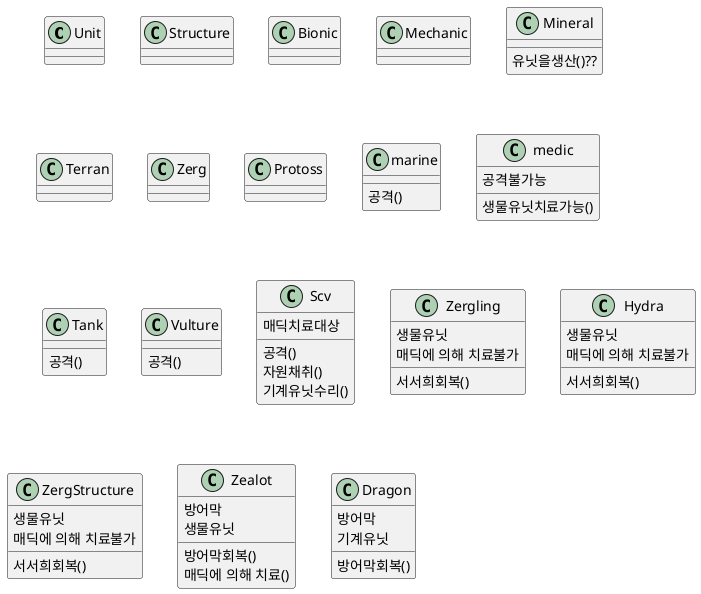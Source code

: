 @startuml


class Unit{}

class Structure{}

class Bionic{}

class Mechanic{}


class Mineral{
 유닛을생산()??
}


class Terran{}
class Zerg{}
class Protoss{}


class marine{
 공격()
}
class medic{
 공격불가능

 생물유닛치료가능()
}

class Tank{
 공격()
}
class Vulture{
 공격()
}

class Scv{
 매딕치료대상

 공격()
 자원채취()
 기계유닛수리()
}



class Zergling{
생물유닛
매딕에 의해 치료불가

서서희회복()
}
class Hydra{
생물유닛
매딕에 의해 치료불가

서서희회복()
}
class ZergStructure{
 생물유닛
 매딕에 의해 치료불가

서서희회복()
}

class Zealot{
 방어막
 생물유닛

 방어막회복()
 매딕에 의해 치료()
}
class Dragon{
 방어막
 기계유닛

 방어막회복()
}
@enduml